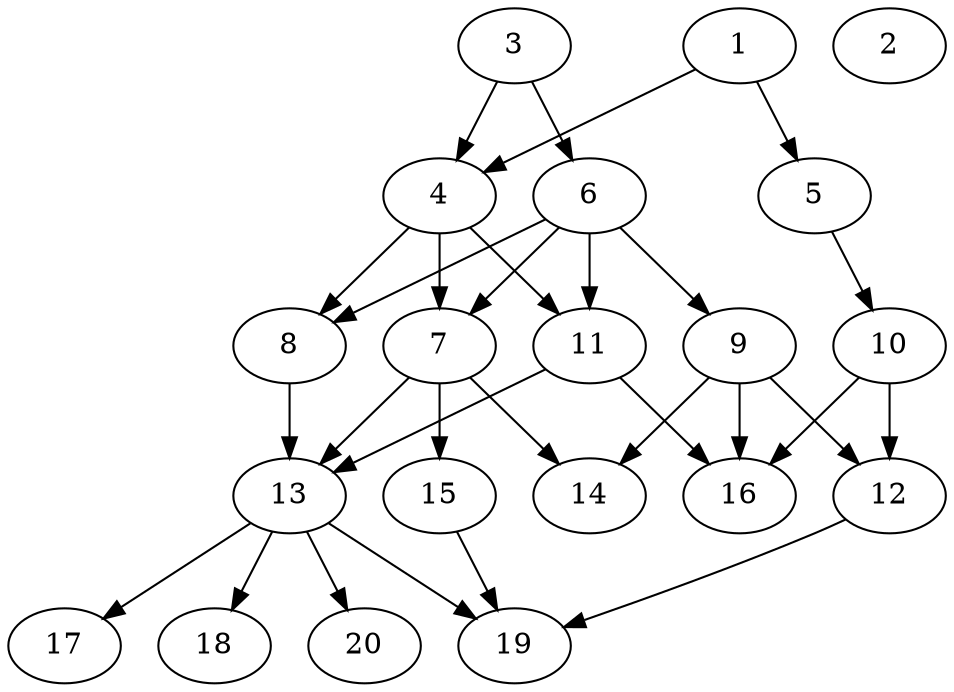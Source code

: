 // DAG automatically generated by daggen at Tue Jul 23 14:22:50 2019
// ./daggen --dot -n 20 --ccr 0.4 --fat 0.5 --regular 0.5 --density 0.6 --mindata 5242880 --maxdata 52428800 
digraph G {
  1 [size="105620480", alpha="0.02", expect_size="42248192"] 
  1 -> 4 [size ="42248192"]
  1 -> 5 [size ="42248192"]
  2 [size="30440960", alpha="0.15", expect_size="12176384"] 
  3 [size="93685760", alpha="0.06", expect_size="37474304"] 
  3 -> 4 [size ="37474304"]
  3 -> 6 [size ="37474304"]
  4 [size="86553600", alpha="0.06", expect_size="34621440"] 
  4 -> 7 [size ="34621440"]
  4 -> 8 [size ="34621440"]
  4 -> 11 [size ="34621440"]
  5 [size="36915200", alpha="0.14", expect_size="14766080"] 
  5 -> 10 [size ="14766080"]
  6 [size="36014080", alpha="0.18", expect_size="14405632"] 
  6 -> 7 [size ="14405632"]
  6 -> 8 [size ="14405632"]
  6 -> 9 [size ="14405632"]
  6 -> 11 [size ="14405632"]
  7 [size="87247360", alpha="0.03", expect_size="34898944"] 
  7 -> 13 [size ="34898944"]
  7 -> 14 [size ="34898944"]
  7 -> 15 [size ="34898944"]
  8 [size="115676160", alpha="0.02", expect_size="46270464"] 
  8 -> 13 [size ="46270464"]
  9 [size="41356800", alpha="0.12", expect_size="16542720"] 
  9 -> 12 [size ="16542720"]
  9 -> 14 [size ="16542720"]
  9 -> 16 [size ="16542720"]
  10 [size="90429440", alpha="0.11", expect_size="36171776"] 
  10 -> 12 [size ="36171776"]
  10 -> 16 [size ="36171776"]
  11 [size="62077440", alpha="0.17", expect_size="24830976"] 
  11 -> 13 [size ="24830976"]
  11 -> 16 [size ="24830976"]
  12 [size="73735680", alpha="0.16", expect_size="29494272"] 
  12 -> 19 [size ="29494272"]
  13 [size="41881600", alpha="0.13", expect_size="16752640"] 
  13 -> 17 [size ="16752640"]
  13 -> 18 [size ="16752640"]
  13 -> 19 [size ="16752640"]
  13 -> 20 [size ="16752640"]
  14 [size="79352320", alpha="0.05", expect_size="31740928"] 
  15 [size="115048960", alpha="0.07", expect_size="46019584"] 
  15 -> 19 [size ="46019584"]
  16 [size="78103040", alpha="0.00", expect_size="31241216"] 
  17 [size="68008960", alpha="0.20", expect_size="27203584"] 
  18 [size="86545920", alpha="0.18", expect_size="34618368"] 
  19 [size="98554880", alpha="0.07", expect_size="39421952"] 
  20 [size="51504640", alpha="0.12", expect_size="20601856"] 
}
